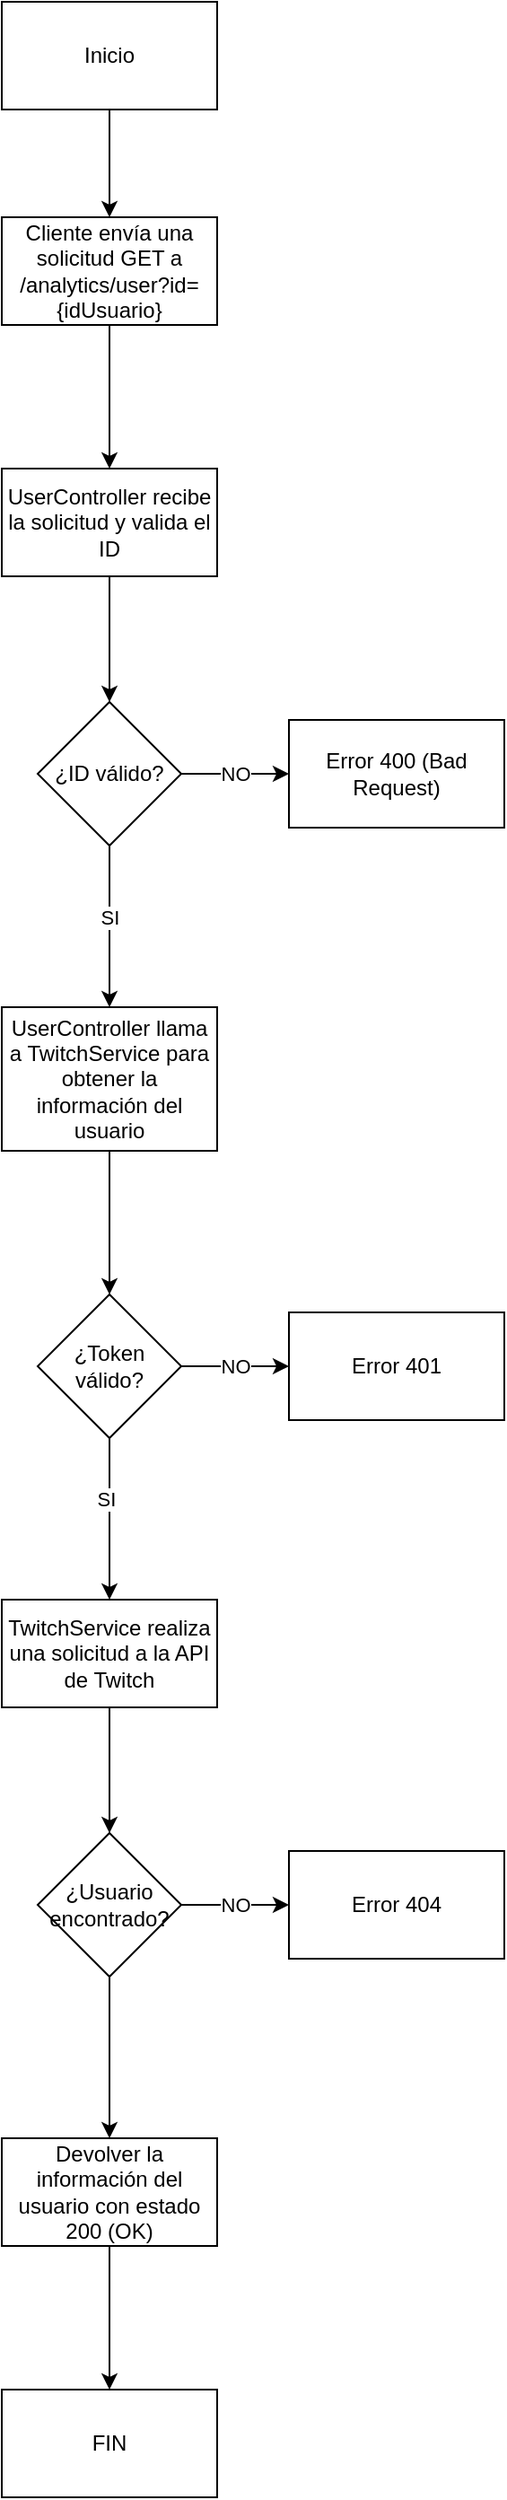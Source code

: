 <mxfile>
    <diagram id="HBhrwgBLkmjAEpKHTeIN" name="Page-1">
        <mxGraphModel dx="718" dy="659" grid="1" gridSize="10" guides="1" tooltips="1" connect="1" arrows="1" fold="1" page="1" pageScale="1" pageWidth="850" pageHeight="1100" math="0" shadow="0">
            <root>
                <mxCell id="0"/>
                <mxCell id="1" parent="0"/>
                <mxCell id="3" style="edgeStyle=none;html=1;" edge="1" parent="1" source="2" target="4">
                    <mxGeometry relative="1" as="geometry">
                        <mxPoint x="90" y="200" as="targetPoint"/>
                    </mxGeometry>
                </mxCell>
                <mxCell id="2" value="Inicio" style="rounded=0;whiteSpace=wrap;html=1;" vertex="1" parent="1">
                    <mxGeometry x="30" y="50" width="120" height="60" as="geometry"/>
                </mxCell>
                <mxCell id="6" value="" style="edgeStyle=none;html=1;" edge="1" parent="1" source="4" target="5">
                    <mxGeometry relative="1" as="geometry"/>
                </mxCell>
                <mxCell id="4" value="Cliente envía una solicitud GET a /analytics/user?id={idUsuario}" style="rounded=0;whiteSpace=wrap;html=1;" vertex="1" parent="1">
                    <mxGeometry x="30" y="170" width="120" height="60" as="geometry"/>
                </mxCell>
                <mxCell id="8" value="" style="edgeStyle=none;html=1;" edge="1" parent="1" source="5" target="7">
                    <mxGeometry relative="1" as="geometry"/>
                </mxCell>
                <mxCell id="5" value="UserController recibe la solicitud y valida el ID" style="whiteSpace=wrap;html=1;rounded=0;" vertex="1" parent="1">
                    <mxGeometry x="30" y="310" width="120" height="60" as="geometry"/>
                </mxCell>
                <mxCell id="10" value="" style="edgeStyle=none;html=1;" edge="1" parent="1" source="7" target="9">
                    <mxGeometry relative="1" as="geometry"/>
                </mxCell>
                <mxCell id="11" value="NO" style="edgeLabel;html=1;align=center;verticalAlign=middle;resizable=0;points=[];" vertex="1" connectable="0" parent="10">
                    <mxGeometry x="-0.378" y="2" relative="1" as="geometry">
                        <mxPoint x="11" y="2" as="offset"/>
                    </mxGeometry>
                </mxCell>
                <mxCell id="13" value="" style="edgeStyle=none;html=1;" edge="1" parent="1" source="7" target="12">
                    <mxGeometry relative="1" as="geometry"/>
                </mxCell>
                <mxCell id="14" value="SI" style="edgeLabel;html=1;align=center;verticalAlign=middle;resizable=0;points=[];" vertex="1" connectable="0" parent="13">
                    <mxGeometry x="-0.222" y="-3" relative="1" as="geometry">
                        <mxPoint x="3" y="5" as="offset"/>
                    </mxGeometry>
                </mxCell>
                <mxCell id="7" value="¿ID válido?" style="rhombus;whiteSpace=wrap;html=1;rounded=0;" vertex="1" parent="1">
                    <mxGeometry x="50" y="440" width="80" height="80" as="geometry"/>
                </mxCell>
                <mxCell id="9" value="Error 400 (Bad Request)" style="whiteSpace=wrap;html=1;rounded=0;" vertex="1" parent="1">
                    <mxGeometry x="190" y="450" width="120" height="60" as="geometry"/>
                </mxCell>
                <mxCell id="16" value="" style="edgeStyle=none;html=1;" edge="1" parent="1" source="12" target="15">
                    <mxGeometry relative="1" as="geometry"/>
                </mxCell>
                <mxCell id="12" value="UserController llama a TwitchService para obtener la información del usuario" style="whiteSpace=wrap;html=1;rounded=0;" vertex="1" parent="1">
                    <mxGeometry x="30" y="610" width="120" height="80" as="geometry"/>
                </mxCell>
                <mxCell id="18" value="" style="edgeStyle=none;html=1;" edge="1" parent="1" source="15" target="17">
                    <mxGeometry relative="1" as="geometry"/>
                </mxCell>
                <mxCell id="19" value="NO" style="edgeLabel;html=1;align=center;verticalAlign=middle;resizable=0;points=[];" vertex="1" connectable="0" parent="18">
                    <mxGeometry x="-0.444" y="1" relative="1" as="geometry">
                        <mxPoint x="13" y="1" as="offset"/>
                    </mxGeometry>
                </mxCell>
                <mxCell id="21" value="" style="edgeStyle=none;html=1;" edge="1" parent="1" source="15" target="20">
                    <mxGeometry relative="1" as="geometry"/>
                </mxCell>
                <mxCell id="22" value="SI" style="edgeLabel;html=1;align=center;verticalAlign=middle;resizable=0;points=[];" vertex="1" connectable="0" parent="21">
                    <mxGeometry x="-0.244" y="-2" relative="1" as="geometry">
                        <mxPoint as="offset"/>
                    </mxGeometry>
                </mxCell>
                <mxCell id="15" value="¿Token válido?" style="rhombus;whiteSpace=wrap;html=1;rounded=0;" vertex="1" parent="1">
                    <mxGeometry x="50" y="770" width="80" height="80" as="geometry"/>
                </mxCell>
                <mxCell id="17" value="Error 401" style="whiteSpace=wrap;html=1;rounded=0;" vertex="1" parent="1">
                    <mxGeometry x="190" y="780" width="120" height="60" as="geometry"/>
                </mxCell>
                <mxCell id="24" value="" style="edgeStyle=none;html=1;" edge="1" parent="1" source="20" target="23">
                    <mxGeometry relative="1" as="geometry"/>
                </mxCell>
                <mxCell id="20" value="TwitchService realiza una solicitud a la API de Twitch" style="whiteSpace=wrap;html=1;rounded=0;" vertex="1" parent="1">
                    <mxGeometry x="30" y="940" width="120" height="60" as="geometry"/>
                </mxCell>
                <mxCell id="26" value="" style="edgeStyle=none;html=1;" edge="1" parent="1" source="23" target="25">
                    <mxGeometry relative="1" as="geometry"/>
                </mxCell>
                <mxCell id="27" value="NO" style="edgeLabel;html=1;align=center;verticalAlign=middle;resizable=0;points=[];" vertex="1" connectable="0" parent="26">
                    <mxGeometry x="-0.344" relative="1" as="geometry">
                        <mxPoint x="10" as="offset"/>
                    </mxGeometry>
                </mxCell>
                <mxCell id="29" value="" style="edgeStyle=none;html=1;" edge="1" parent="1" source="23" target="28">
                    <mxGeometry relative="1" as="geometry"/>
                </mxCell>
                <mxCell id="23" value="¿Usuario encontrado?" style="rhombus;whiteSpace=wrap;html=1;rounded=0;" vertex="1" parent="1">
                    <mxGeometry x="50" y="1070" width="80" height="80" as="geometry"/>
                </mxCell>
                <mxCell id="25" value="Error 404" style="whiteSpace=wrap;html=1;rounded=0;" vertex="1" parent="1">
                    <mxGeometry x="190" y="1080" width="120" height="60" as="geometry"/>
                </mxCell>
                <mxCell id="31" value="" style="edgeStyle=none;html=1;" edge="1" parent="1" source="28" target="30">
                    <mxGeometry relative="1" as="geometry"/>
                </mxCell>
                <mxCell id="28" value="Devolver la información del usuario con estado 200 (OK)" style="whiteSpace=wrap;html=1;rounded=0;" vertex="1" parent="1">
                    <mxGeometry x="30" y="1240" width="120" height="60" as="geometry"/>
                </mxCell>
                <mxCell id="30" value="FIN" style="whiteSpace=wrap;html=1;rounded=0;" vertex="1" parent="1">
                    <mxGeometry x="30" y="1380" width="120" height="60" as="geometry"/>
                </mxCell>
            </root>
        </mxGraphModel>
    </diagram>
</mxfile>